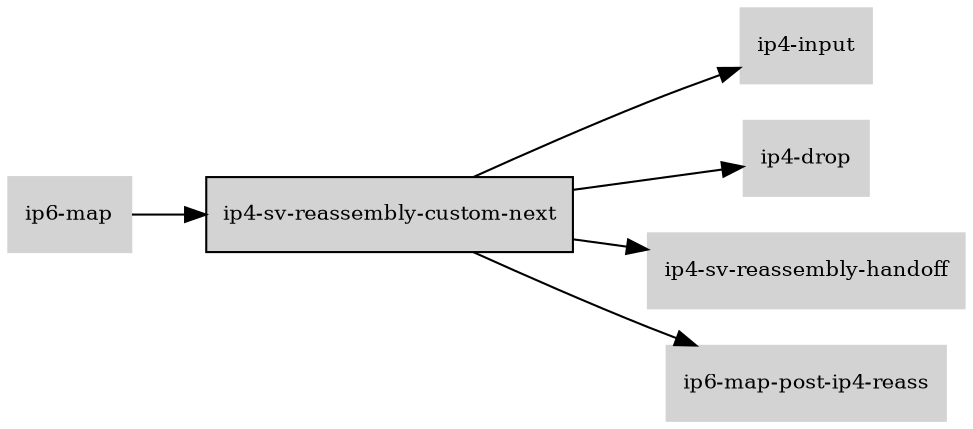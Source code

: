 digraph "ip4_sv_reassembly_custom_next_subgraph" {
  rankdir=LR;
  node [shape=box, style=filled, fontsize=10, color=lightgray, fontcolor=black, fillcolor=lightgray];
  "ip4-sv-reassembly-custom-next" [color=black, fontcolor=black, fillcolor=lightgray];
  edge [fontsize=8];
  "ip4-sv-reassembly-custom-next" -> "ip4-input";
  "ip4-sv-reassembly-custom-next" -> "ip4-drop";
  "ip4-sv-reassembly-custom-next" -> "ip4-sv-reassembly-handoff";
  "ip4-sv-reassembly-custom-next" -> "ip6-map-post-ip4-reass";
  "ip6-map" -> "ip4-sv-reassembly-custom-next";
}
